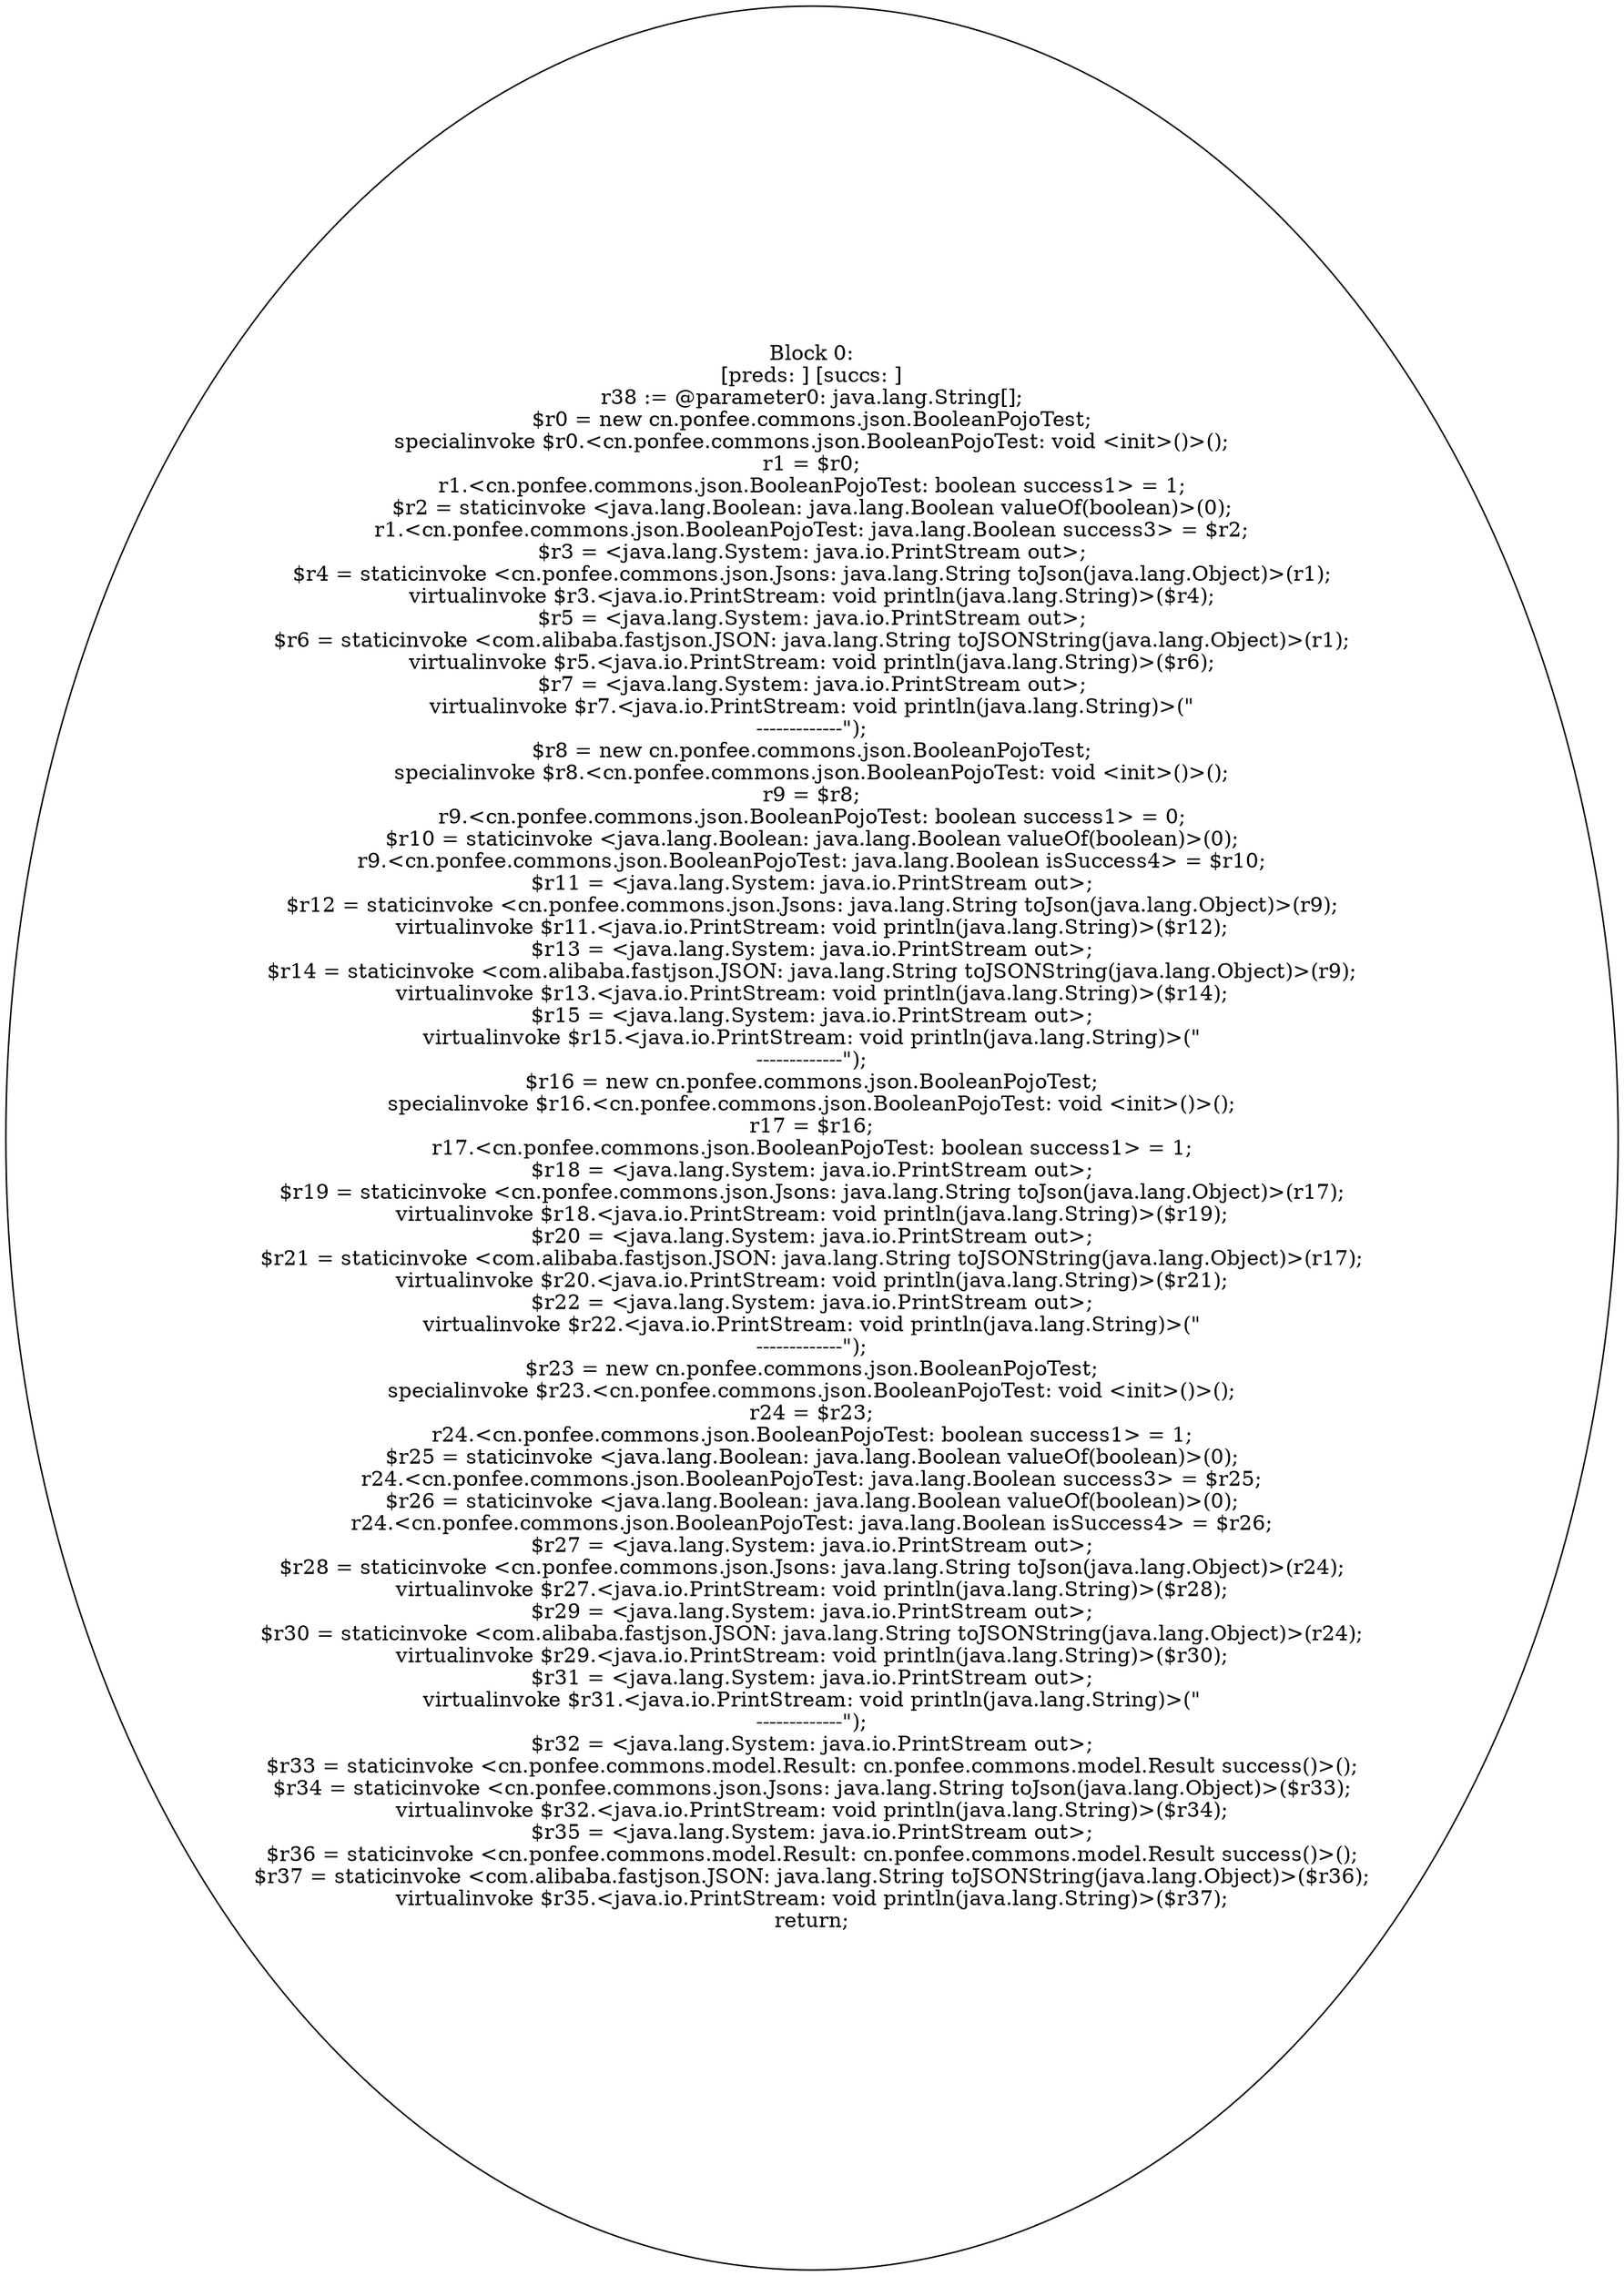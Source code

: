 digraph "unitGraph" {
    "Block 0:
[preds: ] [succs: ]
r38 := @parameter0: java.lang.String[];
$r0 = new cn.ponfee.commons.json.BooleanPojoTest;
specialinvoke $r0.<cn.ponfee.commons.json.BooleanPojoTest: void <init>()>();
r1 = $r0;
r1.<cn.ponfee.commons.json.BooleanPojoTest: boolean success1> = 1;
$r2 = staticinvoke <java.lang.Boolean: java.lang.Boolean valueOf(boolean)>(0);
r1.<cn.ponfee.commons.json.BooleanPojoTest: java.lang.Boolean success3> = $r2;
$r3 = <java.lang.System: java.io.PrintStream out>;
$r4 = staticinvoke <cn.ponfee.commons.json.Jsons: java.lang.String toJson(java.lang.Object)>(r1);
virtualinvoke $r3.<java.io.PrintStream: void println(java.lang.String)>($r4);
$r5 = <java.lang.System: java.io.PrintStream out>;
$r6 = staticinvoke <com.alibaba.fastjson.JSON: java.lang.String toJSONString(java.lang.Object)>(r1);
virtualinvoke $r5.<java.io.PrintStream: void println(java.lang.String)>($r6);
$r7 = <java.lang.System: java.io.PrintStream out>;
virtualinvoke $r7.<java.io.PrintStream: void println(java.lang.String)>(\"\n-------------\");
$r8 = new cn.ponfee.commons.json.BooleanPojoTest;
specialinvoke $r8.<cn.ponfee.commons.json.BooleanPojoTest: void <init>()>();
r9 = $r8;
r9.<cn.ponfee.commons.json.BooleanPojoTest: boolean success1> = 0;
$r10 = staticinvoke <java.lang.Boolean: java.lang.Boolean valueOf(boolean)>(0);
r9.<cn.ponfee.commons.json.BooleanPojoTest: java.lang.Boolean isSuccess4> = $r10;
$r11 = <java.lang.System: java.io.PrintStream out>;
$r12 = staticinvoke <cn.ponfee.commons.json.Jsons: java.lang.String toJson(java.lang.Object)>(r9);
virtualinvoke $r11.<java.io.PrintStream: void println(java.lang.String)>($r12);
$r13 = <java.lang.System: java.io.PrintStream out>;
$r14 = staticinvoke <com.alibaba.fastjson.JSON: java.lang.String toJSONString(java.lang.Object)>(r9);
virtualinvoke $r13.<java.io.PrintStream: void println(java.lang.String)>($r14);
$r15 = <java.lang.System: java.io.PrintStream out>;
virtualinvoke $r15.<java.io.PrintStream: void println(java.lang.String)>(\"\n-------------\");
$r16 = new cn.ponfee.commons.json.BooleanPojoTest;
specialinvoke $r16.<cn.ponfee.commons.json.BooleanPojoTest: void <init>()>();
r17 = $r16;
r17.<cn.ponfee.commons.json.BooleanPojoTest: boolean success1> = 1;
$r18 = <java.lang.System: java.io.PrintStream out>;
$r19 = staticinvoke <cn.ponfee.commons.json.Jsons: java.lang.String toJson(java.lang.Object)>(r17);
virtualinvoke $r18.<java.io.PrintStream: void println(java.lang.String)>($r19);
$r20 = <java.lang.System: java.io.PrintStream out>;
$r21 = staticinvoke <com.alibaba.fastjson.JSON: java.lang.String toJSONString(java.lang.Object)>(r17);
virtualinvoke $r20.<java.io.PrintStream: void println(java.lang.String)>($r21);
$r22 = <java.lang.System: java.io.PrintStream out>;
virtualinvoke $r22.<java.io.PrintStream: void println(java.lang.String)>(\"\n-------------\");
$r23 = new cn.ponfee.commons.json.BooleanPojoTest;
specialinvoke $r23.<cn.ponfee.commons.json.BooleanPojoTest: void <init>()>();
r24 = $r23;
r24.<cn.ponfee.commons.json.BooleanPojoTest: boolean success1> = 1;
$r25 = staticinvoke <java.lang.Boolean: java.lang.Boolean valueOf(boolean)>(0);
r24.<cn.ponfee.commons.json.BooleanPojoTest: java.lang.Boolean success3> = $r25;
$r26 = staticinvoke <java.lang.Boolean: java.lang.Boolean valueOf(boolean)>(0);
r24.<cn.ponfee.commons.json.BooleanPojoTest: java.lang.Boolean isSuccess4> = $r26;
$r27 = <java.lang.System: java.io.PrintStream out>;
$r28 = staticinvoke <cn.ponfee.commons.json.Jsons: java.lang.String toJson(java.lang.Object)>(r24);
virtualinvoke $r27.<java.io.PrintStream: void println(java.lang.String)>($r28);
$r29 = <java.lang.System: java.io.PrintStream out>;
$r30 = staticinvoke <com.alibaba.fastjson.JSON: java.lang.String toJSONString(java.lang.Object)>(r24);
virtualinvoke $r29.<java.io.PrintStream: void println(java.lang.String)>($r30);
$r31 = <java.lang.System: java.io.PrintStream out>;
virtualinvoke $r31.<java.io.PrintStream: void println(java.lang.String)>(\"\n-------------\");
$r32 = <java.lang.System: java.io.PrintStream out>;
$r33 = staticinvoke <cn.ponfee.commons.model.Result: cn.ponfee.commons.model.Result success()>();
$r34 = staticinvoke <cn.ponfee.commons.json.Jsons: java.lang.String toJson(java.lang.Object)>($r33);
virtualinvoke $r32.<java.io.PrintStream: void println(java.lang.String)>($r34);
$r35 = <java.lang.System: java.io.PrintStream out>;
$r36 = staticinvoke <cn.ponfee.commons.model.Result: cn.ponfee.commons.model.Result success()>();
$r37 = staticinvoke <com.alibaba.fastjson.JSON: java.lang.String toJSONString(java.lang.Object)>($r36);
virtualinvoke $r35.<java.io.PrintStream: void println(java.lang.String)>($r37);
return;
"
}

